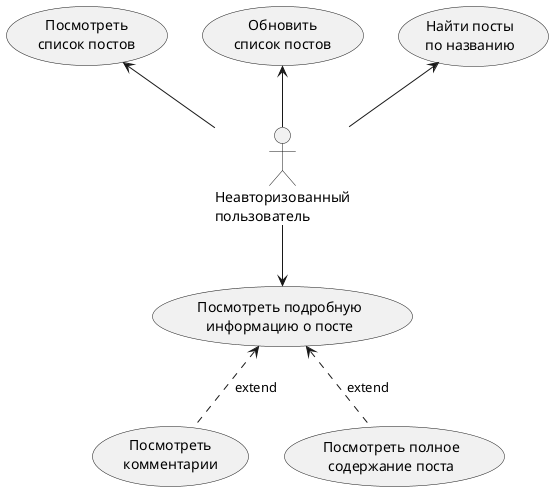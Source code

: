 @startuml
"Неавторизованный\nпользователь" as user
user --> (Посмотреть подробную\nинформацию о посте)
user -up-> (Найти посты\nпо названию)
user -up-> (Обновить\nсписок постов)
user -up-> (Посмотреть\nсписок постов)
(Посмотреть подробную\nинформацию о посте) <.. (Посмотреть\nкомментарии) : extend
(Посмотреть подробную\nинформацию о посте) <.. (Посмотреть полное\nсодержание поста) : extend
@enduml